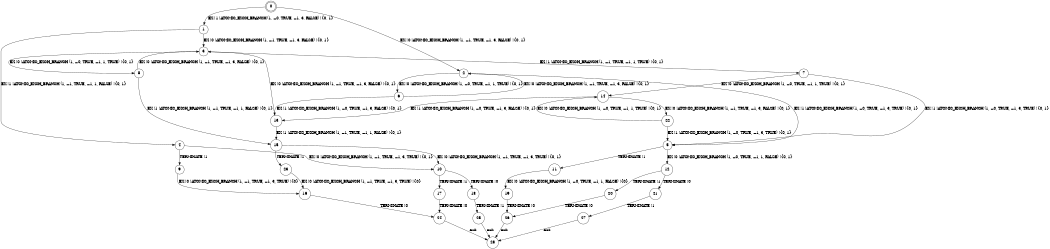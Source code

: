 digraph BCG {
size = "7, 10.5";
center = TRUE;
node [shape = circle];
0 [peripheries = 2];
0 -> 1 [label = "EX !1 !ATOMIC_EXCH_BRANCH (1, +0, TRUE, +1, 3, FALSE) !{0, 1}"];
0 -> 2 [label = "EX !0 !ATOMIC_EXCH_BRANCH (1, +1, TRUE, +1, 3, FALSE) !{0, 1}"];
1 -> 3 [label = "EX !0 !ATOMIC_EXCH_BRANCH (1, +1, TRUE, +1, 3, FALSE) !{0, 1}"];
1 -> 4 [label = "EX !1 !ATOMIC_EXCH_BRANCH (1, +1, TRUE, +1, 1, FALSE) !{0, 1}"];
2 -> 5 [label = "EX !1 !ATOMIC_EXCH_BRANCH (1, +0, TRUE, +1, 3, TRUE) !{0, 1}"];
2 -> 6 [label = "EX !0 !ATOMIC_EXCH_BRANCH (1, +0, TRUE, +1, 1, TRUE) !{0, 1}"];
3 -> 7 [label = "EX !1 !ATOMIC_EXCH_BRANCH (1, +1, TRUE, +1, 1, TRUE) !{0, 1}"];
3 -> 8 [label = "EX !0 !ATOMIC_EXCH_BRANCH (1, +0, TRUE, +1, 1, TRUE) !{0, 1}"];
4 -> 9 [label = "TERMINATE !1"];
4 -> 10 [label = "EX !0 !ATOMIC_EXCH_BRANCH (1, +1, TRUE, +1, 3, TRUE) !{0, 1}"];
5 -> 11 [label = "TERMINATE !1"];
5 -> 12 [label = "EX !0 !ATOMIC_EXCH_BRANCH (1, +0, TRUE, +1, 1, FALSE) !{0, 1}"];
6 -> 13 [label = "EX !1 !ATOMIC_EXCH_BRANCH (1, +0, TRUE, +1, 3, FALSE) !{0, 1}"];
6 -> 2 [label = "EX !0 !ATOMIC_EXCH_BRANCH (1, +1, TRUE, +1, 3, FALSE) !{0, 1}"];
7 -> 5 [label = "EX !1 !ATOMIC_EXCH_BRANCH (1, +0, TRUE, +1, 3, TRUE) !{0, 1}"];
7 -> 14 [label = "EX !0 !ATOMIC_EXCH_BRANCH (1, +0, TRUE, +1, 1, TRUE) !{0, 1}"];
8 -> 15 [label = "EX !1 !ATOMIC_EXCH_BRANCH (1, +1, TRUE, +1, 1, FALSE) !{0, 1}"];
8 -> 3 [label = "EX !0 !ATOMIC_EXCH_BRANCH (1, +1, TRUE, +1, 3, FALSE) !{0, 1}"];
9 -> 16 [label = "EX !0 !ATOMIC_EXCH_BRANCH (1, +1, TRUE, +1, 3, TRUE) !{0}"];
10 -> 17 [label = "TERMINATE !1"];
10 -> 18 [label = "TERMINATE !0"];
11 -> 19 [label = "EX !0 !ATOMIC_EXCH_BRANCH (1, +0, TRUE, +1, 1, FALSE) !{0}"];
12 -> 20 [label = "TERMINATE !1"];
12 -> 21 [label = "TERMINATE !0"];
13 -> 15 [label = "EX !1 !ATOMIC_EXCH_BRANCH (1, +1, TRUE, +1, 1, FALSE) !{0, 1}"];
13 -> 3 [label = "EX !0 !ATOMIC_EXCH_BRANCH (1, +1, TRUE, +1, 3, FALSE) !{0, 1}"];
14 -> 13 [label = "EX !1 !ATOMIC_EXCH_BRANCH (1, +0, TRUE, +1, 3, FALSE) !{0, 1}"];
14 -> 22 [label = "EX !0 !ATOMIC_EXCH_BRANCH (1, +1, TRUE, +1, 3, FALSE) !{0, 1}"];
15 -> 23 [label = "TERMINATE !1"];
15 -> 10 [label = "EX !0 !ATOMIC_EXCH_BRANCH (1, +1, TRUE, +1, 3, TRUE) !{0, 1}"];
16 -> 24 [label = "TERMINATE !0"];
17 -> 24 [label = "TERMINATE !0"];
18 -> 25 [label = "TERMINATE !1"];
19 -> 26 [label = "TERMINATE !0"];
20 -> 26 [label = "TERMINATE !0"];
21 -> 27 [label = "TERMINATE !1"];
22 -> 5 [label = "EX !1 !ATOMIC_EXCH_BRANCH (1, +0, TRUE, +1, 3, TRUE) !{0, 1}"];
22 -> 14 [label = "EX !0 !ATOMIC_EXCH_BRANCH (1, +0, TRUE, +1, 1, TRUE) !{0, 1}"];
23 -> 16 [label = "EX !0 !ATOMIC_EXCH_BRANCH (1, +1, TRUE, +1, 3, TRUE) !{0}"];
24 -> 28 [label = "exit"];
25 -> 28 [label = "exit"];
26 -> 28 [label = "exit"];
27 -> 28 [label = "exit"];
}
